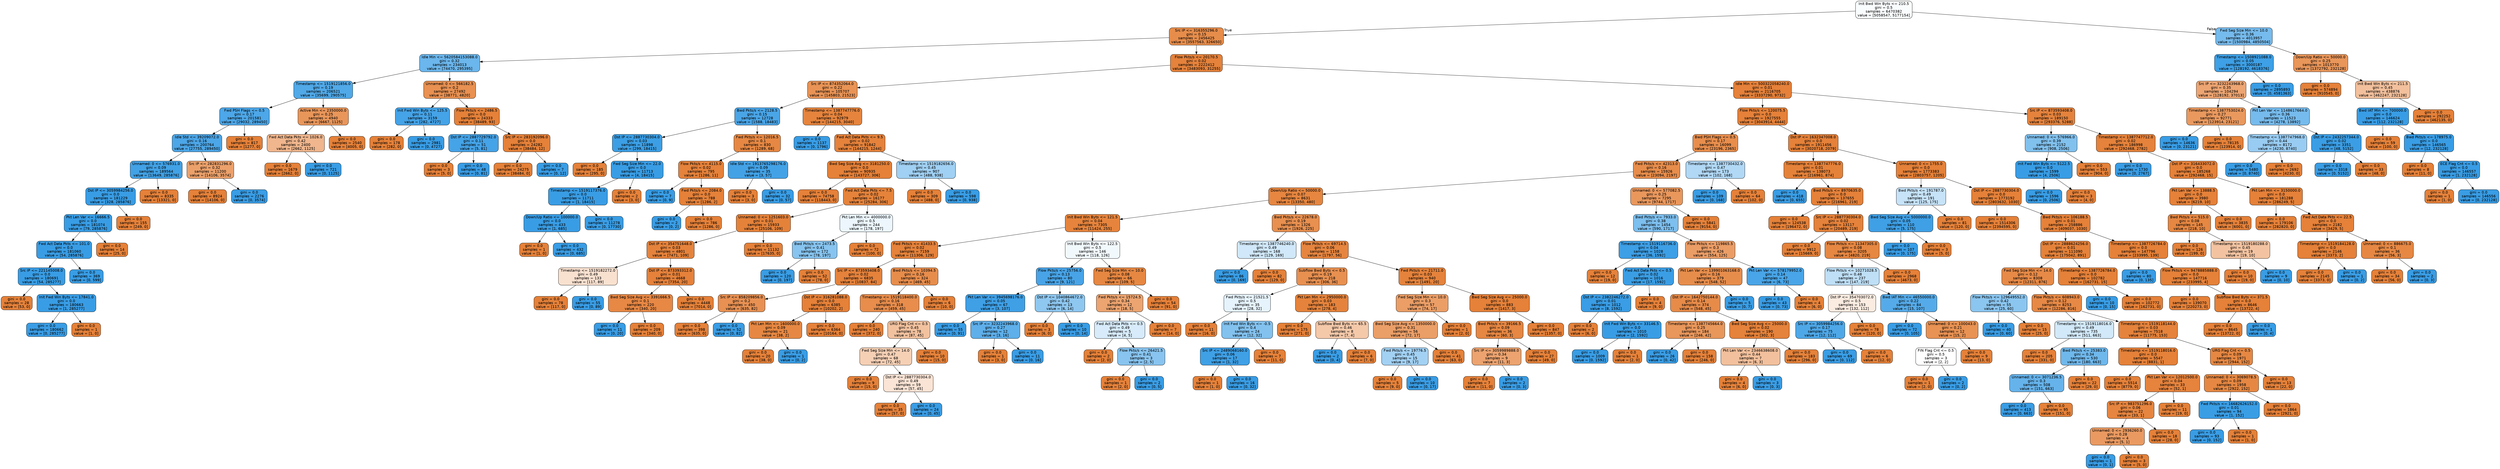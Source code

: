 digraph Tree {
node [shape=box, style="filled, rounded", color="black", fontname="helvetica"] ;
edge [fontname="helvetica"] ;
0 [label="Init Bwd Win Byts <= 210.5\ngini = 0.5\nsamples = 6470382\nvalue = [5058547, 5177154]", fillcolor="#fafdfe"] ;
1 [label="Src IP <= 316355296.0\ngini = 0.15\nsamples = 2456425\nvalue = [3557563, 326650]", fillcolor="#e78d4b"] ;
0 -> 1 [labeldistance=2.5, labelangle=45, headlabel="True"] ;
2 [label="Idle Min <= 5620584153088.0\ngini = 0.32\nsamples = 234013\nvalue = [74470, 295395]", fillcolor="#6bb6ec"] ;
1 -> 2 ;
3 [label="Timestamp <= 1519121856.0\ngini = 0.19\nsamples = 206521\nvalue = [35699, 290575]", fillcolor="#51a9e8"] ;
2 -> 3 ;
4 [label="Fwd PSH Flags <= 0.5\ngini = 0.17\nsamples = 201581\nvalue = [29032, 289450]", fillcolor="#4da7e8"] ;
3 -> 4 ;
5 [label="Idle Std <= 39209072.0\ngini = 0.16\nsamples = 200764\nvalue = [27755, 289450]", fillcolor="#4ca6e7"] ;
4 -> 5 ;
6 [label="Unnamed: 0 <= 576931.0\ngini = 0.09\nsamples = 189564\nvalue = [13649, 285876]", fillcolor="#42a2e6"] ;
5 -> 6 ;
7 [label="Dst IP <= 3059984256.0\ngini = 0.0\nsamples = 181229\nvalue = [328, 285876]", fillcolor="#399de5"] ;
6 -> 7 ;
8 [label="Pkt Len Var <= 16666.5\ngini = 0.0\nsamples = 181074\nvalue = [79, 285876]", fillcolor="#399de5"] ;
7 -> 8 ;
9 [label="Fwd Act Data Pkts <= 101.0\ngini = 0.0\nsamples = 181060\nvalue = [54, 285876]", fillcolor="#399de5"] ;
8 -> 9 ;
10 [label="Src IP <= 221145008.0\ngini = 0.0\nsamples = 180691\nvalue = [54, 285277]", fillcolor="#399de5"] ;
9 -> 10 ;
11 [label="gini = 0.0\nsamples = 28\nvalue = [53, 0]", fillcolor="#e58139"] ;
10 -> 11 ;
12 [label="Init Fwd Win Byts <= 17841.0\ngini = 0.0\nsamples = 180663\nvalue = [1, 285277]", fillcolor="#399de5"] ;
10 -> 12 ;
13 [label="gini = 0.0\nsamples = 180662\nvalue = [0, 285277]", fillcolor="#399de5"] ;
12 -> 13 ;
14 [label="gini = 0.0\nsamples = 1\nvalue = [1, 0]", fillcolor="#e58139"] ;
12 -> 14 ;
15 [label="gini = 0.0\nsamples = 369\nvalue = [0, 599]", fillcolor="#399de5"] ;
9 -> 15 ;
16 [label="gini = 0.0\nsamples = 14\nvalue = [25, 0]", fillcolor="#e58139"] ;
8 -> 16 ;
17 [label="gini = 0.0\nsamples = 155\nvalue = [249, 0]", fillcolor="#e58139"] ;
7 -> 17 ;
18 [label="gini = 0.0\nsamples = 8335\nvalue = [13321, 0]", fillcolor="#e58139"] ;
6 -> 18 ;
19 [label="Src IP <= 282831296.0\ngini = 0.32\nsamples = 11200\nvalue = [14106, 3574]", fillcolor="#eca16b"] ;
5 -> 19 ;
20 [label="gini = 0.0\nsamples = 8924\nvalue = [14106, 0]", fillcolor="#e58139"] ;
19 -> 20 ;
21 [label="gini = 0.0\nsamples = 2276\nvalue = [0, 3574]", fillcolor="#399de5"] ;
19 -> 21 ;
22 [label="gini = 0.0\nsamples = 817\nvalue = [1277, 0]", fillcolor="#e58139"] ;
4 -> 22 ;
23 [label="Active Min <= 2350000.0\ngini = 0.25\nsamples = 4940\nvalue = [6667, 1125]", fillcolor="#e9965a"] ;
3 -> 23 ;
24 [label="Fwd Act Data Pkts <= 1026.0\ngini = 0.42\nsamples = 2400\nvalue = [2662, 1125]", fillcolor="#f0b68d"] ;
23 -> 24 ;
25 [label="gini = 0.0\nsamples = 1679\nvalue = [2662, 0]", fillcolor="#e58139"] ;
24 -> 25 ;
26 [label="gini = 0.0\nsamples = 721\nvalue = [0, 1125]", fillcolor="#399de5"] ;
24 -> 26 ;
27 [label="gini = 0.0\nsamples = 2540\nvalue = [4005, 0]", fillcolor="#e58139"] ;
23 -> 27 ;
28 [label="Unnamed: 0 <= 566182.5\ngini = 0.2\nsamples = 27492\nvalue = [38771, 4820]", fillcolor="#e89152"] ;
2 -> 28 ;
29 [label="Init Fwd Win Byts <= 125.5\ngini = 0.11\nsamples = 3159\nvalue = [282, 4727]", fillcolor="#45a3e7"] ;
28 -> 29 ;
30 [label="gini = 0.0\nsamples = 178\nvalue = [282, 0]", fillcolor="#e58139"] ;
29 -> 30 ;
31 [label="gini = 0.0\nsamples = 2981\nvalue = [0, 4727]", fillcolor="#399de5"] ;
29 -> 31 ;
32 [label="Flow Pkts/s <= 2486.5\ngini = 0.0\nsamples = 24333\nvalue = [38489, 93]", fillcolor="#e58139"] ;
28 -> 32 ;
33 [label="Dst IP <= 2887729792.0\ngini = 0.11\nsamples = 51\nvalue = [5, 81]", fillcolor="#45a3e7"] ;
32 -> 33 ;
34 [label="gini = 0.0\nsamples = 3\nvalue = [5, 0]", fillcolor="#e58139"] ;
33 -> 34 ;
35 [label="gini = 0.0\nsamples = 48\nvalue = [0, 81]", fillcolor="#399de5"] ;
33 -> 35 ;
36 [label="Src IP <= 283192096.0\ngini = 0.0\nsamples = 24282\nvalue = [38484, 12]", fillcolor="#e58139"] ;
32 -> 36 ;
37 [label="gini = 0.0\nsamples = 24275\nvalue = [38484, 0]", fillcolor="#e58139"] ;
36 -> 37 ;
38 [label="gini = 0.0\nsamples = 7\nvalue = [0, 12]", fillcolor="#399de5"] ;
36 -> 38 ;
39 [label="Flow Pkts/s <= 20170.5\ngini = 0.02\nsamples = 2222412\nvalue = [3483093, 31255]", fillcolor="#e5823b"] ;
1 -> 39 ;
40 [label="Src IP <= 874352064.0\ngini = 0.22\nsamples = 105707\nvalue = [145803, 21523]", fillcolor="#e99456"] ;
39 -> 40 ;
41 [label="Bwd Pkts/s <= 2128.5\ngini = 0.15\nsamples = 12728\nvalue = [1588, 18483]", fillcolor="#4aa5e7"] ;
40 -> 41 ;
42 [label="Dst IP <= 2887730304.0\ngini = 0.03\nsamples = 11898\nvalue = [299, 18415]", fillcolor="#3c9fe5"] ;
41 -> 42 ;
43 [label="gini = 0.0\nsamples = 185\nvalue = [295, 0]", fillcolor="#e58139"] ;
42 -> 43 ;
44 [label="Fwd Seg Size Min <= 22.0\ngini = 0.0\nsamples = 11713\nvalue = [4, 18415]", fillcolor="#399de5"] ;
42 -> 44 ;
45 [label="Timestamp <= 1519117376.0\ngini = 0.0\nsamples = 11711\nvalue = [1, 18415]", fillcolor="#399de5"] ;
44 -> 45 ;
46 [label="Down/Up Ratio <= 100000.0\ngini = 0.0\nsamples = 433\nvalue = [1, 685]", fillcolor="#399de5"] ;
45 -> 46 ;
47 [label="gini = 0.0\nsamples = 1\nvalue = [1, 0]", fillcolor="#e58139"] ;
46 -> 47 ;
48 [label="gini = 0.0\nsamples = 432\nvalue = [0, 685]", fillcolor="#399de5"] ;
46 -> 48 ;
49 [label="gini = 0.0\nsamples = 11278\nvalue = [0, 17730]", fillcolor="#399de5"] ;
45 -> 49 ;
50 [label="gini = 0.0\nsamples = 2\nvalue = [3, 0]", fillcolor="#e58139"] ;
44 -> 50 ;
51 [label="Fwd Pkts/s <= 12016.5\ngini = 0.1\nsamples = 830\nvalue = [1289, 68]", fillcolor="#e68843"] ;
41 -> 51 ;
52 [label="Flow Pkts/s <= 4115.0\ngini = 0.02\nsamples = 795\nvalue = [1286, 11]", fillcolor="#e5823b"] ;
51 -> 52 ;
53 [label="gini = 0.0\nsamples = 7\nvalue = [0, 9]", fillcolor="#399de5"] ;
52 -> 53 ;
54 [label="Fwd Pkts/s <= 2084.0\ngini = 0.0\nsamples = 788\nvalue = [1286, 2]", fillcolor="#e58139"] ;
52 -> 54 ;
55 [label="gini = 0.0\nsamples = 2\nvalue = [0, 2]", fillcolor="#399de5"] ;
54 -> 55 ;
56 [label="gini = 0.0\nsamples = 786\nvalue = [1286, 0]", fillcolor="#e58139"] ;
54 -> 56 ;
57 [label="Idle Std <= 1913765298176.0\ngini = 0.09\nsamples = 35\nvalue = [3, 57]", fillcolor="#43a2e6"] ;
51 -> 57 ;
58 [label="gini = 0.0\nsamples = 3\nvalue = [3, 0]", fillcolor="#e58139"] ;
57 -> 58 ;
59 [label="gini = 0.0\nsamples = 32\nvalue = [0, 57]", fillcolor="#399de5"] ;
57 -> 59 ;
60 [label="Timestamp <= 1387747776.0\ngini = 0.04\nsamples = 92979\nvalue = [144215, 3040]", fillcolor="#e6843d"] ;
40 -> 60 ;
61 [label="gini = 0.0\nsamples = 1137\nvalue = [0, 1796]", fillcolor="#399de5"] ;
60 -> 61 ;
62 [label="Fwd Act Data Pkts <= 9.5\ngini = 0.02\nsamples = 91842\nvalue = [144215, 1244]", fillcolor="#e5823b"] ;
60 -> 62 ;
63 [label="Bwd Seg Size Avg <= 3181250.0\ngini = 0.0\nsamples = 90935\nvalue = [143727, 306]", fillcolor="#e58139"] ;
62 -> 63 ;
64 [label="gini = 0.0\nsamples = 74758\nvalue = [118443, 0]", fillcolor="#e58139"] ;
63 -> 64 ;
65 [label="Fwd Act Data Pkts <= 7.5\ngini = 0.02\nsamples = 16177\nvalue = [25284, 306]", fillcolor="#e5833b"] ;
63 -> 65 ;
66 [label="Unnamed: 0 <= 1251603.0\ngini = 0.01\nsamples = 15933\nvalue = [25106, 109]", fillcolor="#e5823a"] ;
65 -> 66 ;
67 [label="Dst IP <= 354751648.0\ngini = 0.03\nsamples = 4801\nvalue = [7471, 109]", fillcolor="#e5833c"] ;
66 -> 67 ;
68 [label="Timestamp <= 1519182272.0\ngini = 0.49\nsamples = 133\nvalue = [117, 89]", fillcolor="#f9e1d0"] ;
67 -> 68 ;
69 [label="gini = 0.0\nsamples = 78\nvalue = [117, 0]", fillcolor="#e58139"] ;
68 -> 69 ;
70 [label="gini = 0.0\nsamples = 55\nvalue = [0, 89]", fillcolor="#399de5"] ;
68 -> 70 ;
71 [label="Dst IP <= 873393312.0\ngini = 0.01\nsamples = 4668\nvalue = [7354, 20]", fillcolor="#e5813a"] ;
67 -> 71 ;
72 [label="Bwd Seg Size Avg <= 3391666.5\ngini = 0.1\nsamples = 220\nvalue = [340, 20]", fillcolor="#e78845"] ;
71 -> 72 ;
73 [label="gini = 0.0\nsamples = 11\nvalue = [0, 20]", fillcolor="#399de5"] ;
72 -> 73 ;
74 [label="gini = 0.0\nsamples = 209\nvalue = [340, 0]", fillcolor="#e58139"] ;
72 -> 74 ;
75 [label="gini = 0.0\nsamples = 4448\nvalue = [7014, 0]", fillcolor="#e58139"] ;
71 -> 75 ;
76 [label="gini = 0.0\nsamples = 11132\nvalue = [17635, 0]", fillcolor="#e58139"] ;
66 -> 76 ;
77 [label="Pkt Len Min <= 4000000.0\ngini = 0.5\nsamples = 244\nvalue = [178, 197]", fillcolor="#ecf6fc"] ;
65 -> 77 ;
78 [label="Bwd Pkts/s <= 2473.5\ngini = 0.41\nsamples = 172\nvalue = [78, 197]", fillcolor="#87c4ef"] ;
77 -> 78 ;
79 [label="gini = 0.0\nsamples = 120\nvalue = [0, 197]", fillcolor="#399de5"] ;
78 -> 79 ;
80 [label="gini = 0.0\nsamples = 52\nvalue = [78, 0]", fillcolor="#e58139"] ;
78 -> 80 ;
81 [label="gini = 0.0\nsamples = 72\nvalue = [100, 0]", fillcolor="#e58139"] ;
77 -> 81 ;
82 [label="Timestamp <= 1519182656.0\ngini = 0.45\nsamples = 907\nvalue = [488, 938]", fillcolor="#a0d0f3"] ;
62 -> 82 ;
83 [label="gini = 0.0\nsamples = 309\nvalue = [488, 0]", fillcolor="#e58139"] ;
82 -> 83 ;
84 [label="gini = 0.0\nsamples = 598\nvalue = [0, 938]", fillcolor="#399de5"] ;
82 -> 84 ;
85 [label="Idle Min <= 500322058240.0\ngini = 0.01\nsamples = 2116705\nvalue = [3337290, 9732]", fillcolor="#e5813a"] ;
39 -> 85 ;
86 [label="Flow Pkts/s <= 120075.5\ngini = 0.0\nsamples = 1927555\nvalue = [3043914, 4444]", fillcolor="#e58139"] ;
85 -> 86 ;
87 [label="Bwd PSH Flags <= 0.5\ngini = 0.17\nsamples = 16099\nvalue = [23196, 2365]", fillcolor="#e88e4d"] ;
86 -> 87 ;
88 [label="Fwd Pkts/s <= 42313.0\ngini = 0.16\nsamples = 15926\nvalue = [23094, 2197]", fillcolor="#e78d4c"] ;
87 -> 88 ;
89 [label="Down/Up Ratio <= 50000.0\ngini = 0.07\nsamples = 8631\nvalue = [13350, 480]", fillcolor="#e68640"] ;
88 -> 89 ;
90 [label="Init Bwd Win Byts <= 121.5\ngini = 0.04\nsamples = 7305\nvalue = [11424, 255]", fillcolor="#e6843d"] ;
89 -> 90 ;
91 [label="Fwd Pkts/s <= 41433.5\ngini = 0.02\nsamples = 7159\nvalue = [11306, 129]", fillcolor="#e5823b"] ;
90 -> 91 ;
92 [label="Src IP <= 873593408.0\ngini = 0.02\nsamples = 6835\nvalue = [10837, 84]", fillcolor="#e5823b"] ;
91 -> 92 ;
93 [label="Src IP <= 858209856.0\ngini = 0.2\nsamples = 450\nvalue = [635, 82]", fillcolor="#e89153"] ;
92 -> 93 ;
94 [label="gini = 0.0\nsamples = 398\nvalue = [635, 0]", fillcolor="#e58139"] ;
93 -> 94 ;
95 [label="gini = 0.0\nsamples = 52\nvalue = [0, 82]", fillcolor="#399de5"] ;
93 -> 95 ;
96 [label="Dst IP <= 316281088.0\ngini = 0.0\nsamples = 6385\nvalue = [10202, 2]", fillcolor="#e58139"] ;
92 -> 96 ;
97 [label="Pkt Len Min <= 1600000.0\ngini = 0.09\nsamples = 21\nvalue = [38, 2]", fillcolor="#e68843"] ;
96 -> 97 ;
98 [label="gini = 0.0\nsamples = 20\nvalue = [38, 0]", fillcolor="#e58139"] ;
97 -> 98 ;
99 [label="gini = 0.0\nsamples = 1\nvalue = [0, 2]", fillcolor="#399de5"] ;
97 -> 99 ;
100 [label="gini = 0.0\nsamples = 6364\nvalue = [10164, 0]", fillcolor="#e58139"] ;
96 -> 100 ;
101 [label="Bwd Pkts/s <= 10394.5\ngini = 0.16\nsamples = 324\nvalue = [469, 45]", fillcolor="#e78d4c"] ;
91 -> 101 ;
102 [label="Timestamp <= 1519118400.0\ngini = 0.16\nsamples = 318\nvalue = [459, 45]", fillcolor="#e88d4c"] ;
101 -> 102 ;
103 [label="gini = 0.0\nsamples = 240\nvalue = [372, 0]", fillcolor="#e58139"] ;
102 -> 103 ;
104 [label="URG Flag Cnt <= 0.5\ngini = 0.45\nsamples = 78\nvalue = [87, 45]", fillcolor="#f2c29f"] ;
102 -> 104 ;
105 [label="Fwd Seg Size Min <= 14.0\ngini = 0.47\nsamples = 68\nvalue = [72, 45]", fillcolor="#f5d0b5"] ;
104 -> 105 ;
106 [label="gini = 0.0\nsamples = 9\nvalue = [15, 0]", fillcolor="#e58139"] ;
105 -> 106 ;
107 [label="Dst IP <= 2887730304.0\ngini = 0.49\nsamples = 59\nvalue = [57, 45]", fillcolor="#fae4d5"] ;
105 -> 107 ;
108 [label="gini = 0.0\nsamples = 35\nvalue = [57, 0]", fillcolor="#e58139"] ;
107 -> 108 ;
109 [label="gini = 0.0\nsamples = 24\nvalue = [0, 45]", fillcolor="#399de5"] ;
107 -> 109 ;
110 [label="gini = 0.0\nsamples = 10\nvalue = [15, 0]", fillcolor="#e58139"] ;
104 -> 110 ;
111 [label="gini = 0.0\nsamples = 6\nvalue = [10, 0]", fillcolor="#e58139"] ;
101 -> 111 ;
112 [label="Init Bwd Win Byts <= 122.5\ngini = 0.5\nsamples = 146\nvalue = [118, 126]", fillcolor="#f2f9fd"] ;
90 -> 112 ;
113 [label="Flow Pkts/s <= 25756.0\ngini = 0.13\nsamples = 80\nvalue = [9, 121]", fillcolor="#48a4e7"] ;
112 -> 113 ;
114 [label="Pkt Len Var <= 3945698176.0\ngini = 0.05\nsamples = 67\nvalue = [3, 107]", fillcolor="#3fa0e6"] ;
113 -> 114 ;
115 [label="gini = 0.0\nsamples = 55\nvalue = [0, 91]", fillcolor="#399de5"] ;
114 -> 115 ;
116 [label="Src IP <= 3232243968.0\ngini = 0.27\nsamples = 12\nvalue = [3, 16]", fillcolor="#5eafea"] ;
114 -> 116 ;
117 [label="gini = 0.0\nsamples = 1\nvalue = [3, 0]", fillcolor="#e58139"] ;
116 -> 117 ;
118 [label="gini = 0.0\nsamples = 11\nvalue = [0, 16]", fillcolor="#399de5"] ;
116 -> 118 ;
119 [label="Dst IP <= 1040864672.0\ngini = 0.42\nsamples = 13\nvalue = [6, 14]", fillcolor="#8ec7f0"] ;
113 -> 119 ;
120 [label="gini = 0.0\nsamples = 3\nvalue = [6, 0]", fillcolor="#e58139"] ;
119 -> 120 ;
121 [label="gini = 0.0\nsamples = 10\nvalue = [0, 14]", fillcolor="#399de5"] ;
119 -> 121 ;
122 [label="Fwd Seg Size Min <= 10.0\ngini = 0.08\nsamples = 66\nvalue = [109, 5]", fillcolor="#e68742"] ;
112 -> 122 ;
123 [label="Fwd Pkts/s <= 15724.5\ngini = 0.34\nsamples = 12\nvalue = [18, 5]", fillcolor="#eca470"] ;
122 -> 123 ;
124 [label="Fwd Act Data Pkts <= 0.5\ngini = 0.49\nsamples = 5\nvalue = [4, 5]", fillcolor="#d7ebfa"] ;
123 -> 124 ;
125 [label="gini = 0.0\nsamples = 2\nvalue = [2, 0]", fillcolor="#e58139"] ;
124 -> 125 ;
126 [label="Flow Pkts/s <= 26421.5\ngini = 0.41\nsamples = 3\nvalue = [2, 5]", fillcolor="#88c4ef"] ;
124 -> 126 ;
127 [label="gini = 0.0\nsamples = 1\nvalue = [2, 0]", fillcolor="#e58139"] ;
126 -> 127 ;
128 [label="gini = 0.0\nsamples = 2\nvalue = [0, 5]", fillcolor="#399de5"] ;
126 -> 128 ;
129 [label="gini = 0.0\nsamples = 7\nvalue = [14, 0]", fillcolor="#e58139"] ;
123 -> 129 ;
130 [label="gini = 0.0\nsamples = 54\nvalue = [91, 0]", fillcolor="#e58139"] ;
122 -> 130 ;
131 [label="Bwd Pkts/s <= 22678.0\ngini = 0.19\nsamples = 1326\nvalue = [1926, 225]", fillcolor="#e89050"] ;
89 -> 131 ;
132 [label="Timestamp <= 1387746240.0\ngini = 0.49\nsamples = 168\nvalue = [129, 169]", fillcolor="#d0e8f9"] ;
131 -> 132 ;
133 [label="gini = 0.0\nsamples = 86\nvalue = [0, 169]", fillcolor="#399de5"] ;
132 -> 133 ;
134 [label="gini = 0.0\nsamples = 82\nvalue = [129, 0]", fillcolor="#e58139"] ;
132 -> 134 ;
135 [label="Flow Pkts/s <= 69714.5\ngini = 0.06\nsamples = 1158\nvalue = [1797, 56]", fillcolor="#e6853f"] ;
131 -> 135 ;
136 [label="Subflow Bwd Byts <= 0.5\ngini = 0.19\nsamples = 218\nvalue = [306, 36]", fillcolor="#e89050"] ;
135 -> 136 ;
137 [label="Fwd Pkts/s <= 21521.5\ngini = 0.5\nsamples = 35\nvalue = [28, 32]", fillcolor="#e6f3fc"] ;
136 -> 137 ;
138 [label="gini = 0.0\nsamples = 11\nvalue = [16, 0]", fillcolor="#e58139"] ;
137 -> 138 ;
139 [label="Init Fwd Win Byts <= -0.5\ngini = 0.4\nsamples = 24\nvalue = [12, 32]", fillcolor="#83c2ef"] ;
137 -> 139 ;
140 [label="Src IP <= 2489068160.0\ngini = 0.06\nsamples = 17\nvalue = [1, 32]", fillcolor="#3fa0e6"] ;
139 -> 140 ;
141 [label="gini = 0.0\nsamples = 1\nvalue = [1, 0]", fillcolor="#e58139"] ;
140 -> 141 ;
142 [label="gini = 0.0\nsamples = 16\nvalue = [0, 32]", fillcolor="#399de5"] ;
140 -> 142 ;
143 [label="gini = 0.0\nsamples = 7\nvalue = [11, 0]", fillcolor="#e58139"] ;
139 -> 143 ;
144 [label="Pkt Len Min <= 2950000.0\ngini = 0.03\nsamples = 183\nvalue = [278, 4]", fillcolor="#e5833c"] ;
136 -> 144 ;
145 [label="gini = 0.0\nsamples = 175\nvalue = [271, 0]", fillcolor="#e58139"] ;
144 -> 145 ;
146 [label="Subflow Bwd Byts <= 65.5\ngini = 0.46\nsamples = 8\nvalue = [7, 4]", fillcolor="#f4c9aa"] ;
144 -> 146 ;
147 [label="gini = 0.0\nsamples = 2\nvalue = [0, 4]", fillcolor="#399de5"] ;
146 -> 147 ;
148 [label="gini = 0.0\nsamples = 6\nvalue = [7, 0]", fillcolor="#e58139"] ;
146 -> 148 ;
149 [label="Fwd Pkts/s <= 21711.0\ngini = 0.03\nsamples = 940\nvalue = [1491, 20]", fillcolor="#e5833c"] ;
135 -> 149 ;
150 [label="Fwd Seg Size Min <= 10.0\ngini = 0.3\nsamples = 57\nvalue = [74, 17]", fillcolor="#eb9e66"] ;
149 -> 150 ;
151 [label="Bwd Seg Size Avg <= 1350000.0\ngini = 0.31\nsamples = 56\nvalue = [72, 17]", fillcolor="#eb9f68"] ;
150 -> 151 ;
152 [label="Fwd Pkts/s <= 19776.5\ngini = 0.45\nsamples = 15\nvalue = [9, 17]", fillcolor="#a2d1f3"] ;
151 -> 152 ;
153 [label="gini = 0.0\nsamples = 5\nvalue = [9, 0]", fillcolor="#e58139"] ;
152 -> 153 ;
154 [label="gini = 0.0\nsamples = 10\nvalue = [0, 17]", fillcolor="#399de5"] ;
152 -> 154 ;
155 [label="gini = 0.0\nsamples = 41\nvalue = [63, 0]", fillcolor="#e58139"] ;
151 -> 155 ;
156 [label="gini = 0.0\nsamples = 1\nvalue = [2, 0]", fillcolor="#e58139"] ;
150 -> 156 ;
157 [label="Bwd Seg Size Avg <= 25000.0\ngini = 0.0\nsamples = 883\nvalue = [1417, 3]", fillcolor="#e58139"] ;
149 -> 157 ;
158 [label="Bwd Pkts/s <= 39166.5\ngini = 0.09\nsamples = 36\nvalue = [60, 3]", fillcolor="#e68743"] ;
157 -> 158 ;
159 [label="Src IP <= 3059989888.0\ngini = 0.34\nsamples = 9\nvalue = [11, 3]", fillcolor="#eca36f"] ;
158 -> 159 ;
160 [label="gini = 0.0\nsamples = 7\nvalue = [11, 0]", fillcolor="#e58139"] ;
159 -> 160 ;
161 [label="gini = 0.0\nsamples = 2\nvalue = [0, 3]", fillcolor="#399de5"] ;
159 -> 161 ;
162 [label="gini = 0.0\nsamples = 27\nvalue = [49, 0]", fillcolor="#e58139"] ;
158 -> 162 ;
163 [label="gini = 0.0\nsamples = 847\nvalue = [1357, 0]", fillcolor="#e58139"] ;
157 -> 163 ;
164 [label="Unnamed: 0 <= 577082.5\ngini = 0.25\nsamples = 7295\nvalue = [9744, 1717]", fillcolor="#ea975c"] ;
88 -> 164 ;
165 [label="Bwd Pkts/s <= 7933.0\ngini = 0.38\nsamples = 1454\nvalue = [590, 1717]", fillcolor="#7dbfee"] ;
164 -> 165 ;
166 [label="Timestamp <= 1519116736.0\ngini = 0.04\nsamples = 1028\nvalue = [36, 1592]", fillcolor="#3d9fe6"] ;
165 -> 166 ;
167 [label="gini = 0.0\nsamples = 12\nvalue = [19, 0]", fillcolor="#e58139"] ;
166 -> 167 ;
168 [label="Fwd Act Data Pkts <= 0.5\ngini = 0.02\nsamples = 1016\nvalue = [17, 1592]", fillcolor="#3b9ee5"] ;
166 -> 168 ;
169 [label="Dst IP <= 2382246272.0\ngini = 0.01\nsamples = 1012\nvalue = [8, 1592]", fillcolor="#3a9de5"] ;
168 -> 169 ;
170 [label="gini = 0.0\nsamples = 2\nvalue = [6, 0]", fillcolor="#e58139"] ;
169 -> 170 ;
171 [label="Init Fwd Win Byts <= 33146.5\ngini = 0.0\nsamples = 1010\nvalue = [2, 1592]", fillcolor="#399de5"] ;
169 -> 171 ;
172 [label="gini = 0.0\nsamples = 1009\nvalue = [0, 1592]", fillcolor="#399de5"] ;
171 -> 172 ;
173 [label="gini = 0.0\nsamples = 1\nvalue = [2, 0]", fillcolor="#e58139"] ;
171 -> 173 ;
174 [label="gini = 0.0\nsamples = 4\nvalue = [9, 0]", fillcolor="#e58139"] ;
168 -> 174 ;
175 [label="Flow Pkts/s <= 119865.5\ngini = 0.3\nsamples = 426\nvalue = [554, 125]", fillcolor="#eb9d66"] ;
165 -> 175 ;
176 [label="Pkt Len Var <= 139901063168.0\ngini = 0.16\nsamples = 379\nvalue = [548, 52]", fillcolor="#e78d4c"] ;
175 -> 176 ;
177 [label="Dst IP <= 1642750144.0\ngini = 0.14\nsamples = 374\nvalue = [548, 45]", fillcolor="#e78b49"] ;
176 -> 177 ;
178 [label="Timestamp <= 1387745664.0\ngini = 0.25\nsamples = 184\nvalue = [246, 42]", fillcolor="#e9975b"] ;
177 -> 178 ;
179 [label="gini = 0.0\nsamples = 26\nvalue = [0, 42]", fillcolor="#399de5"] ;
178 -> 179 ;
180 [label="gini = 0.0\nsamples = 158\nvalue = [246, 0]", fillcolor="#e58139"] ;
178 -> 180 ;
181 [label="Bwd Seg Size Avg <= 25000.0\ngini = 0.02\nsamples = 190\nvalue = [302, 3]", fillcolor="#e5823b"] ;
177 -> 181 ;
182 [label="Pkt Len Var <= 2346638608.0\ngini = 0.44\nsamples = 7\nvalue = [6, 3]", fillcolor="#f2c09c"] ;
181 -> 182 ;
183 [label="gini = 0.0\nsamples = 4\nvalue = [6, 0]", fillcolor="#e58139"] ;
182 -> 183 ;
184 [label="gini = 0.0\nsamples = 3\nvalue = [0, 3]", fillcolor="#399de5"] ;
182 -> 184 ;
185 [label="gini = 0.0\nsamples = 183\nvalue = [296, 0]", fillcolor="#e58139"] ;
181 -> 185 ;
186 [label="gini = 0.0\nsamples = 5\nvalue = [0, 7]", fillcolor="#399de5"] ;
176 -> 186 ;
187 [label="Pkt Len Var <= 578179952.0\ngini = 0.14\nsamples = 47\nvalue = [6, 73]", fillcolor="#49a5e7"] ;
175 -> 187 ;
188 [label="gini = 0.0\nsamples = 43\nvalue = [0, 73]", fillcolor="#399de5"] ;
187 -> 188 ;
189 [label="gini = 0.0\nsamples = 4\nvalue = [6, 0]", fillcolor="#e58139"] ;
187 -> 189 ;
190 [label="gini = 0.0\nsamples = 5841\nvalue = [9154, 0]", fillcolor="#e58139"] ;
164 -> 190 ;
191 [label="Timestamp <= 1387730432.0\ngini = 0.47\nsamples = 173\nvalue = [102, 168]", fillcolor="#b1d8f5"] ;
87 -> 191 ;
192 [label="gini = 0.0\nsamples = 109\nvalue = [0, 168]", fillcolor="#399de5"] ;
191 -> 192 ;
193 [label="gini = 0.0\nsamples = 64\nvalue = [102, 0]", fillcolor="#e58139"] ;
191 -> 193 ;
194 [label="Dst IP <= 1632347008.0\ngini = 0.0\nsamples = 1911456\nvalue = [3020718, 2079]", fillcolor="#e58139"] ;
86 -> 194 ;
195 [label="Timestamp <= 1387747776.0\ngini = 0.01\nsamples = 138073\nvalue = [216961, 874]", fillcolor="#e5823a"] ;
194 -> 195 ;
196 [label="gini = 0.0\nsamples = 418\nvalue = [0, 655]", fillcolor="#399de5"] ;
195 -> 196 ;
197 [label="Bwd Pkts/s <= 8970635.0\ngini = 0.0\nsamples = 137655\nvalue = [216961, 219]", fillcolor="#e58139"] ;
195 -> 197 ;
198 [label="gini = 0.0\nsamples = 124538\nvalue = [196472, 0]", fillcolor="#e58139"] ;
197 -> 198 ;
199 [label="Src IP <= 2887730304.0\ngini = 0.02\nsamples = 13117\nvalue = [20489, 219]", fillcolor="#e5823b"] ;
197 -> 199 ;
200 [label="gini = 0.0\nsamples = 9912\nvalue = [15669, 0]", fillcolor="#e58139"] ;
199 -> 200 ;
201 [label="Flow Pkts/s <= 11347305.0\ngini = 0.08\nsamples = 3205\nvalue = [4820, 219]", fillcolor="#e68742"] ;
199 -> 201 ;
202 [label="Flow Pkts/s <= 10271028.5\ngini = 0.48\nsamples = 237\nvalue = [147, 219]", fillcolor="#bedff6"] ;
201 -> 202 ;
203 [label="Dst IP <= 354703072.0\ngini = 0.5\nsamples = 153\nvalue = [132, 112]", fillcolor="#fbece1"] ;
202 -> 203 ;
204 [label="Src IP <= 3059984256.0\ngini = 0.17\nsamples = 75\nvalue = [12, 112]", fillcolor="#4ea8e8"] ;
203 -> 204 ;
205 [label="gini = 0.0\nsamples = 69\nvalue = [0, 112]", fillcolor="#399de5"] ;
204 -> 205 ;
206 [label="gini = 0.0\nsamples = 6\nvalue = [12, 0]", fillcolor="#e58139"] ;
204 -> 206 ;
207 [label="gini = 0.0\nsamples = 78\nvalue = [120, 0]", fillcolor="#e58139"] ;
203 -> 207 ;
208 [label="Bwd IAT Min <= 46550000.0\ngini = 0.22\nsamples = 84\nvalue = [15, 107]", fillcolor="#55abe9"] ;
202 -> 208 ;
209 [label="gini = 0.0\nsamples = 72\nvalue = [0, 105]", fillcolor="#399de5"] ;
208 -> 209 ;
210 [label="Unnamed: 0 <= 100043.0\ngini = 0.21\nsamples = 12\nvalue = [15, 2]", fillcolor="#e89253"] ;
208 -> 210 ;
211 [label="FIN Flag Cnt <= 0.5\ngini = 0.5\nsamples = 3\nvalue = [2, 2]", fillcolor="#ffffff"] ;
210 -> 211 ;
212 [label="gini = 0.0\nsamples = 1\nvalue = [2, 0]", fillcolor="#e58139"] ;
211 -> 212 ;
213 [label="gini = 0.0\nsamples = 2\nvalue = [0, 2]", fillcolor="#399de5"] ;
211 -> 213 ;
214 [label="gini = 0.0\nsamples = 9\nvalue = [13, 0]", fillcolor="#e58139"] ;
210 -> 214 ;
215 [label="gini = 0.0\nsamples = 2968\nvalue = [4673, 0]", fillcolor="#e58139"] ;
201 -> 215 ;
216 [label="Unnamed: 0 <= 1755.0\ngini = 0.0\nsamples = 1773383\nvalue = [2803757, 1205]", fillcolor="#e58139"] ;
194 -> 216 ;
217 [label="Bwd Pkts/s <= 191787.0\ngini = 0.49\nsamples = 191\nvalue = [125, 175]", fillcolor="#c6e3f8"] ;
216 -> 217 ;
218 [label="Bwd Seg Size Avg <= 5000000.0\ngini = 0.05\nsamples = 110\nvalue = [5, 175]", fillcolor="#3fa0e6"] ;
217 -> 218 ;
219 [label="gini = 0.0\nsamples = 107\nvalue = [0, 175]", fillcolor="#399de5"] ;
218 -> 219 ;
220 [label="gini = 0.0\nsamples = 3\nvalue = [5, 0]", fillcolor="#e58139"] ;
218 -> 220 ;
221 [label="gini = 0.0\nsamples = 81\nvalue = [120, 0]", fillcolor="#e58139"] ;
217 -> 221 ;
222 [label="Dst IP <= 2887730304.0\ngini = 0.0\nsamples = 1773192\nvalue = [2803632, 1030]", fillcolor="#e58139"] ;
216 -> 222 ;
223 [label="gini = 0.0\nsamples = 1514306\nvalue = [2394595, 0]", fillcolor="#e58139"] ;
222 -> 223 ;
224 [label="Bwd Pkts/s <= 106188.5\ngini = 0.01\nsamples = 258886\nvalue = [409037, 1030]", fillcolor="#e58139"] ;
222 -> 224 ;
225 [label="Dst IP <= 2888624256.0\ngini = 0.01\nsamples = 111090\nvalue = [175042, 891]", fillcolor="#e5823a"] ;
224 -> 225 ;
226 [label="Fwd Seg Size Min <= 14.0\ngini = 0.12\nsamples = 8308\nvalue = [12311, 876]", fillcolor="#e78a47"] ;
225 -> 226 ;
227 [label="Flow Pkts/s <= 129649552.0\ngini = 0.42\nsamples = 55\nvalue = [25, 60]", fillcolor="#8bc6f0"] ;
226 -> 227 ;
228 [label="gini = 0.0\nsamples = 40\nvalue = [0, 60]", fillcolor="#399de5"] ;
227 -> 228 ;
229 [label="gini = 0.0\nsamples = 15\nvalue = [25, 0]", fillcolor="#e58139"] ;
227 -> 229 ;
230 [label="Flow Pkts/s <= 608943.0\ngini = 0.12\nsamples = 8253\nvalue = [12286, 816]", fillcolor="#e78946"] ;
226 -> 230 ;
231 [label="Timestamp <= 1519118016.0\ngini = 0.49\nsamples = 735\nvalue = [511, 663]", fillcolor="#d2e9f9"] ;
230 -> 231 ;
232 [label="gini = 0.0\nsamples = 205\nvalue = [331, 0]", fillcolor="#e58139"] ;
231 -> 232 ;
233 [label="Bwd Pkts/s <= 25383.0\ngini = 0.34\nsamples = 530\nvalue = [180, 663]", fillcolor="#6fb8ec"] ;
231 -> 233 ;
234 [label="Unnamed: 0 <= 3071236.5\ngini = 0.3\nsamples = 508\nvalue = [151, 663]", fillcolor="#66b3eb"] ;
233 -> 234 ;
235 [label="gini = 0.0\nsamples = 413\nvalue = [0, 663]", fillcolor="#399de5"] ;
234 -> 235 ;
236 [label="gini = 0.0\nsamples = 95\nvalue = [151, 0]", fillcolor="#e58139"] ;
234 -> 236 ;
237 [label="gini = 0.0\nsamples = 22\nvalue = [29, 0]", fillcolor="#e58139"] ;
233 -> 237 ;
238 [label="Timestamp <= 1519118144.0\ngini = 0.03\nsamples = 7518\nvalue = [11775, 153]", fillcolor="#e5833c"] ;
230 -> 238 ;
239 [label="Timestamp <= 1519118016.0\ngini = 0.0\nsamples = 5547\nvalue = [8831, 1]", fillcolor="#e58139"] ;
238 -> 239 ;
240 [label="gini = 0.0\nsamples = 5514\nvalue = [8779, 0]", fillcolor="#e58139"] ;
239 -> 240 ;
241 [label="Pkt Len Var <= 12012500.0\ngini = 0.04\nsamples = 33\nvalue = [52, 1]", fillcolor="#e6833d"] ;
239 -> 241 ;
242 [label="Src IP <= 983751296.0\ngini = 0.06\nsamples = 22\nvalue = [33, 1]", fillcolor="#e6853f"] ;
241 -> 242 ;
243 [label="Unnamed: 0 <= 2936260.0\ngini = 0.28\nsamples = 4\nvalue = [5, 1]", fillcolor="#ea9a61"] ;
242 -> 243 ;
244 [label="gini = 0.0\nsamples = 1\nvalue = [0, 1]", fillcolor="#399de5"] ;
243 -> 244 ;
245 [label="gini = 0.0\nsamples = 3\nvalue = [5, 0]", fillcolor="#e58139"] ;
243 -> 245 ;
246 [label="gini = 0.0\nsamples = 18\nvalue = [28, 0]", fillcolor="#e58139"] ;
242 -> 246 ;
247 [label="gini = 0.0\nsamples = 11\nvalue = [19, 0]", fillcolor="#e58139"] ;
241 -> 247 ;
248 [label="URG Flag Cnt <= 0.5\ngini = 0.09\nsamples = 1971\nvalue = [2944, 152]", fillcolor="#e68843"] ;
238 -> 248 ;
249 [label="Unnamed: 0 <= 3069078.5\ngini = 0.09\nsamples = 1958\nvalue = [2922, 152]", fillcolor="#e68843"] ;
248 -> 249 ;
250 [label="Fwd Pkts/s <= 16682626152.0\ngini = 0.01\nsamples = 94\nvalue = [1, 152]", fillcolor="#3a9ee5"] ;
249 -> 250 ;
251 [label="gini = 0.0\nsamples = 93\nvalue = [0, 152]", fillcolor="#399de5"] ;
250 -> 251 ;
252 [label="gini = 0.0\nsamples = 1\nvalue = [1, 0]", fillcolor="#e58139"] ;
250 -> 252 ;
253 [label="gini = 0.0\nsamples = 1864\nvalue = [2921, 0]", fillcolor="#e58139"] ;
249 -> 253 ;
254 [label="gini = 0.0\nsamples = 13\nvalue = [22, 0]", fillcolor="#e58139"] ;
248 -> 254 ;
255 [label="Timestamp <= 1387726784.0\ngini = 0.0\nsamples = 102782\nvalue = [162731, 15]", fillcolor="#e58139"] ;
225 -> 255 ;
256 [label="gini = 0.0\nsamples = 10\nvalue = [0, 15]", fillcolor="#399de5"] ;
255 -> 256 ;
257 [label="gini = 0.0\nsamples = 102772\nvalue = [162731, 0]", fillcolor="#e58139"] ;
255 -> 257 ;
258 [label="Timestamp <= 1387726784.0\ngini = 0.0\nsamples = 147796\nvalue = [233995, 139]", fillcolor="#e58139"] ;
224 -> 258 ;
259 [label="gini = 0.0\nsamples = 80\nvalue = [0, 135]", fillcolor="#399de5"] ;
258 -> 259 ;
260 [label="Flow Pkts/s <= 9478885888.0\ngini = 0.0\nsamples = 147716\nvalue = [233995, 4]", fillcolor="#e58139"] ;
258 -> 260 ;
261 [label="gini = 0.0\nsamples = 139070\nvalue = [220273, 0]", fillcolor="#e58139"] ;
260 -> 261 ;
262 [label="Subflow Bwd Byts <= 371.5\ngini = 0.0\nsamples = 8646\nvalue = [13722, 4]", fillcolor="#e58139"] ;
260 -> 262 ;
263 [label="gini = 0.0\nsamples = 8645\nvalue = [13722, 0]", fillcolor="#e58139"] ;
262 -> 263 ;
264 [label="gini = 0.0\nsamples = 1\nvalue = [0, 4]", fillcolor="#399de5"] ;
262 -> 264 ;
265 [label="Src IP <= 873593408.0\ngini = 0.03\nsamples = 189150\nvalue = [293376, 5288]", fillcolor="#e5833d"] ;
85 -> 265 ;
266 [label="Unnamed: 0 <= 576966.0\ngini = 0.39\nsamples = 2152\nvalue = [908, 2506]", fillcolor="#81c1ee"] ;
265 -> 266 ;
267 [label="Init Fwd Win Byts <= 5122.5\ngini = 0.0\nsamples = 1599\nvalue = [4, 2506]", fillcolor="#399de5"] ;
266 -> 267 ;
268 [label="gini = 0.0\nsamples = 1596\nvalue = [0, 2506]", fillcolor="#399de5"] ;
267 -> 268 ;
269 [label="gini = 0.0\nsamples = 3\nvalue = [4, 0]", fillcolor="#e58139"] ;
267 -> 269 ;
270 [label="gini = 0.0\nsamples = 553\nvalue = [904, 0]", fillcolor="#e58139"] ;
266 -> 270 ;
271 [label="Timestamp <= 1387747712.0\ngini = 0.02\nsamples = 186998\nvalue = [292468, 2782]", fillcolor="#e5823b"] ;
265 -> 271 ;
272 [label="gini = 0.0\nsamples = 1730\nvalue = [0, 2767]", fillcolor="#399de5"] ;
271 -> 272 ;
273 [label="Dst IP <= 316433072.0\ngini = 0.0\nsamples = 185268\nvalue = [292468, 15]", fillcolor="#e58139"] ;
271 -> 273 ;
274 [label="Pkt Len Var <= 13888.5\ngini = 0.0\nsamples = 3980\nvalue = [6219, 10]", fillcolor="#e58139"] ;
273 -> 274 ;
275 [label="Bwd Pkts/s <= 515.0\ngini = 0.08\nsamples = 145\nvalue = [218, 10]", fillcolor="#e68742"] ;
274 -> 275 ;
276 [label="gini = 0.0\nsamples = 126\nvalue = [199, 0]", fillcolor="#e58139"] ;
275 -> 276 ;
277 [label="Timestamp <= 1519180288.0\ngini = 0.45\nsamples = 19\nvalue = [19, 10]", fillcolor="#f3c3a1"] ;
275 -> 277 ;
278 [label="gini = 0.0\nsamples = 10\nvalue = [19, 0]", fillcolor="#e58139"] ;
277 -> 278 ;
279 [label="gini = 0.0\nsamples = 9\nvalue = [0, 10]", fillcolor="#399de5"] ;
277 -> 279 ;
280 [label="gini = 0.0\nsamples = 3835\nvalue = [6001, 0]", fillcolor="#e58139"] ;
274 -> 280 ;
281 [label="Pkt Len Min <= 3150000.0\ngini = 0.0\nsamples = 181288\nvalue = [286249, 5]", fillcolor="#e58139"] ;
273 -> 281 ;
282 [label="gini = 0.0\nsamples = 179106\nvalue = [282820, 0]", fillcolor="#e58139"] ;
281 -> 282 ;
283 [label="Fwd Act Data Pkts <= 22.5\ngini = 0.0\nsamples = 2182\nvalue = [3429, 5]", fillcolor="#e58139"] ;
281 -> 283 ;
284 [label="Timestamp <= 1519184128.0\ngini = 0.0\nsamples = 2146\nvalue = [3373, 2]", fillcolor="#e58139"] ;
283 -> 284 ;
285 [label="gini = 0.0\nsamples = 2145\nvalue = [3373, 0]", fillcolor="#e58139"] ;
284 -> 285 ;
286 [label="gini = 0.0\nsamples = 1\nvalue = [0, 2]", fillcolor="#399de5"] ;
284 -> 286 ;
287 [label="Unnamed: 0 <= 886675.0\ngini = 0.1\nsamples = 36\nvalue = [56, 3]", fillcolor="#e68844"] ;
283 -> 287 ;
288 [label="gini = 0.0\nsamples = 34\nvalue = [56, 0]", fillcolor="#e58139"] ;
287 -> 288 ;
289 [label="gini = 0.0\nsamples = 2\nvalue = [0, 3]", fillcolor="#399de5"] ;
287 -> 289 ;
290 [label="Fwd Seg Size Min <= 10.0\ngini = 0.36\nsamples = 4013957\nvalue = [1500984, 4850504]", fillcolor="#76bbed"] ;
0 -> 290 [labeldistance=2.5, labelangle=-45, headlabel="False"] ;
291 [label="Timestamp <= 1508921088.0\ngini = 0.05\nsamples = 3000187\nvalue = [128192, 4618376]", fillcolor="#3ea0e6"] ;
290 -> 291 ;
292 [label="Src IP <= 3232243968.0\ngini = 0.35\nsamples = 104294\nvalue = [128192, 37013]", fillcolor="#eda572"] ;
291 -> 292 ;
293 [label="Timestamp <= 1387753024.0\ngini = 0.27\nsamples = 92771\nvalue = [123914, 23121]", fillcolor="#ea995e"] ;
292 -> 293 ;
294 [label="gini = 0.0\nsamples = 14636\nvalue = [0, 23121]", fillcolor="#399de5"] ;
293 -> 294 ;
295 [label="gini = 0.0\nsamples = 78135\nvalue = [123914, 0]", fillcolor="#e58139"] ;
293 -> 295 ;
296 [label="Pkt Len Var <= 1148617664.0\ngini = 0.36\nsamples = 11523\nvalue = [4278, 13892]", fillcolor="#76bbed"] ;
292 -> 296 ;
297 [label="Timestamp <= 1387747968.0\ngini = 0.44\nsamples = 8172\nvalue = [4230, 8740]", fillcolor="#99ccf2"] ;
296 -> 297 ;
298 [label="gini = 0.0\nsamples = 5480\nvalue = [0, 8740]", fillcolor="#399de5"] ;
297 -> 298 ;
299 [label="gini = 0.0\nsamples = 2692\nvalue = [4230, 0]", fillcolor="#e58139"] ;
297 -> 299 ;
300 [label="Dst IP <= 2432257344.0\ngini = 0.02\nsamples = 3351\nvalue = [48, 5152]", fillcolor="#3b9ee5"] ;
296 -> 300 ;
301 [label="gini = 0.0\nsamples = 3318\nvalue = [0, 5152]", fillcolor="#399de5"] ;
300 -> 301 ;
302 [label="gini = 0.0\nsamples = 33\nvalue = [48, 0]", fillcolor="#e58139"] ;
300 -> 302 ;
303 [label="gini = 0.0\nsamples = 2895893\nvalue = [0, 4581363]", fillcolor="#399de5"] ;
291 -> 303 ;
304 [label="Down/Up Ratio <= 50000.0\ngini = 0.25\nsamples = 1013770\nvalue = [1372792, 232128]", fillcolor="#e9965a"] ;
290 -> 304 ;
305 [label="gini = 0.0\nsamples = 574894\nvalue = [910545, 0]", fillcolor="#e58139"] ;
304 -> 305 ;
306 [label="Init Bwd Win Byts <= 211.5\ngini = 0.45\nsamples = 438876\nvalue = [462247, 232128]", fillcolor="#f2c09c"] ;
304 -> 306 ;
307 [label="Bwd IAT Min <= 700000.0\ngini = 0.0\nsamples = 146624\nvalue = [112, 232128]", fillcolor="#399de5"] ;
306 -> 307 ;
308 [label="gini = 0.0\nsamples = 59\nvalue = [100, 0]", fillcolor="#e58139"] ;
307 -> 308 ;
309 [label="Bwd Pkts/s <= 178975.0\ngini = 0.0\nsamples = 146565\nvalue = [12, 232128]", fillcolor="#399de5"] ;
307 -> 309 ;
310 [label="gini = 0.0\nsamples = 8\nvalue = [11, 0]", fillcolor="#e58139"] ;
309 -> 310 ;
311 [label="ECE Flag Cnt <= 0.5\ngini = 0.0\nsamples = 146557\nvalue = [1, 232128]", fillcolor="#399de5"] ;
309 -> 311 ;
312 [label="gini = 0.0\nsamples = 1\nvalue = [1, 0]", fillcolor="#e58139"] ;
311 -> 312 ;
313 [label="gini = 0.0\nsamples = 146556\nvalue = [0, 232128]", fillcolor="#399de5"] ;
311 -> 313 ;
314 [label="gini = 0.0\nsamples = 292252\nvalue = [462135, 0]", fillcolor="#e58139"] ;
306 -> 314 ;
}